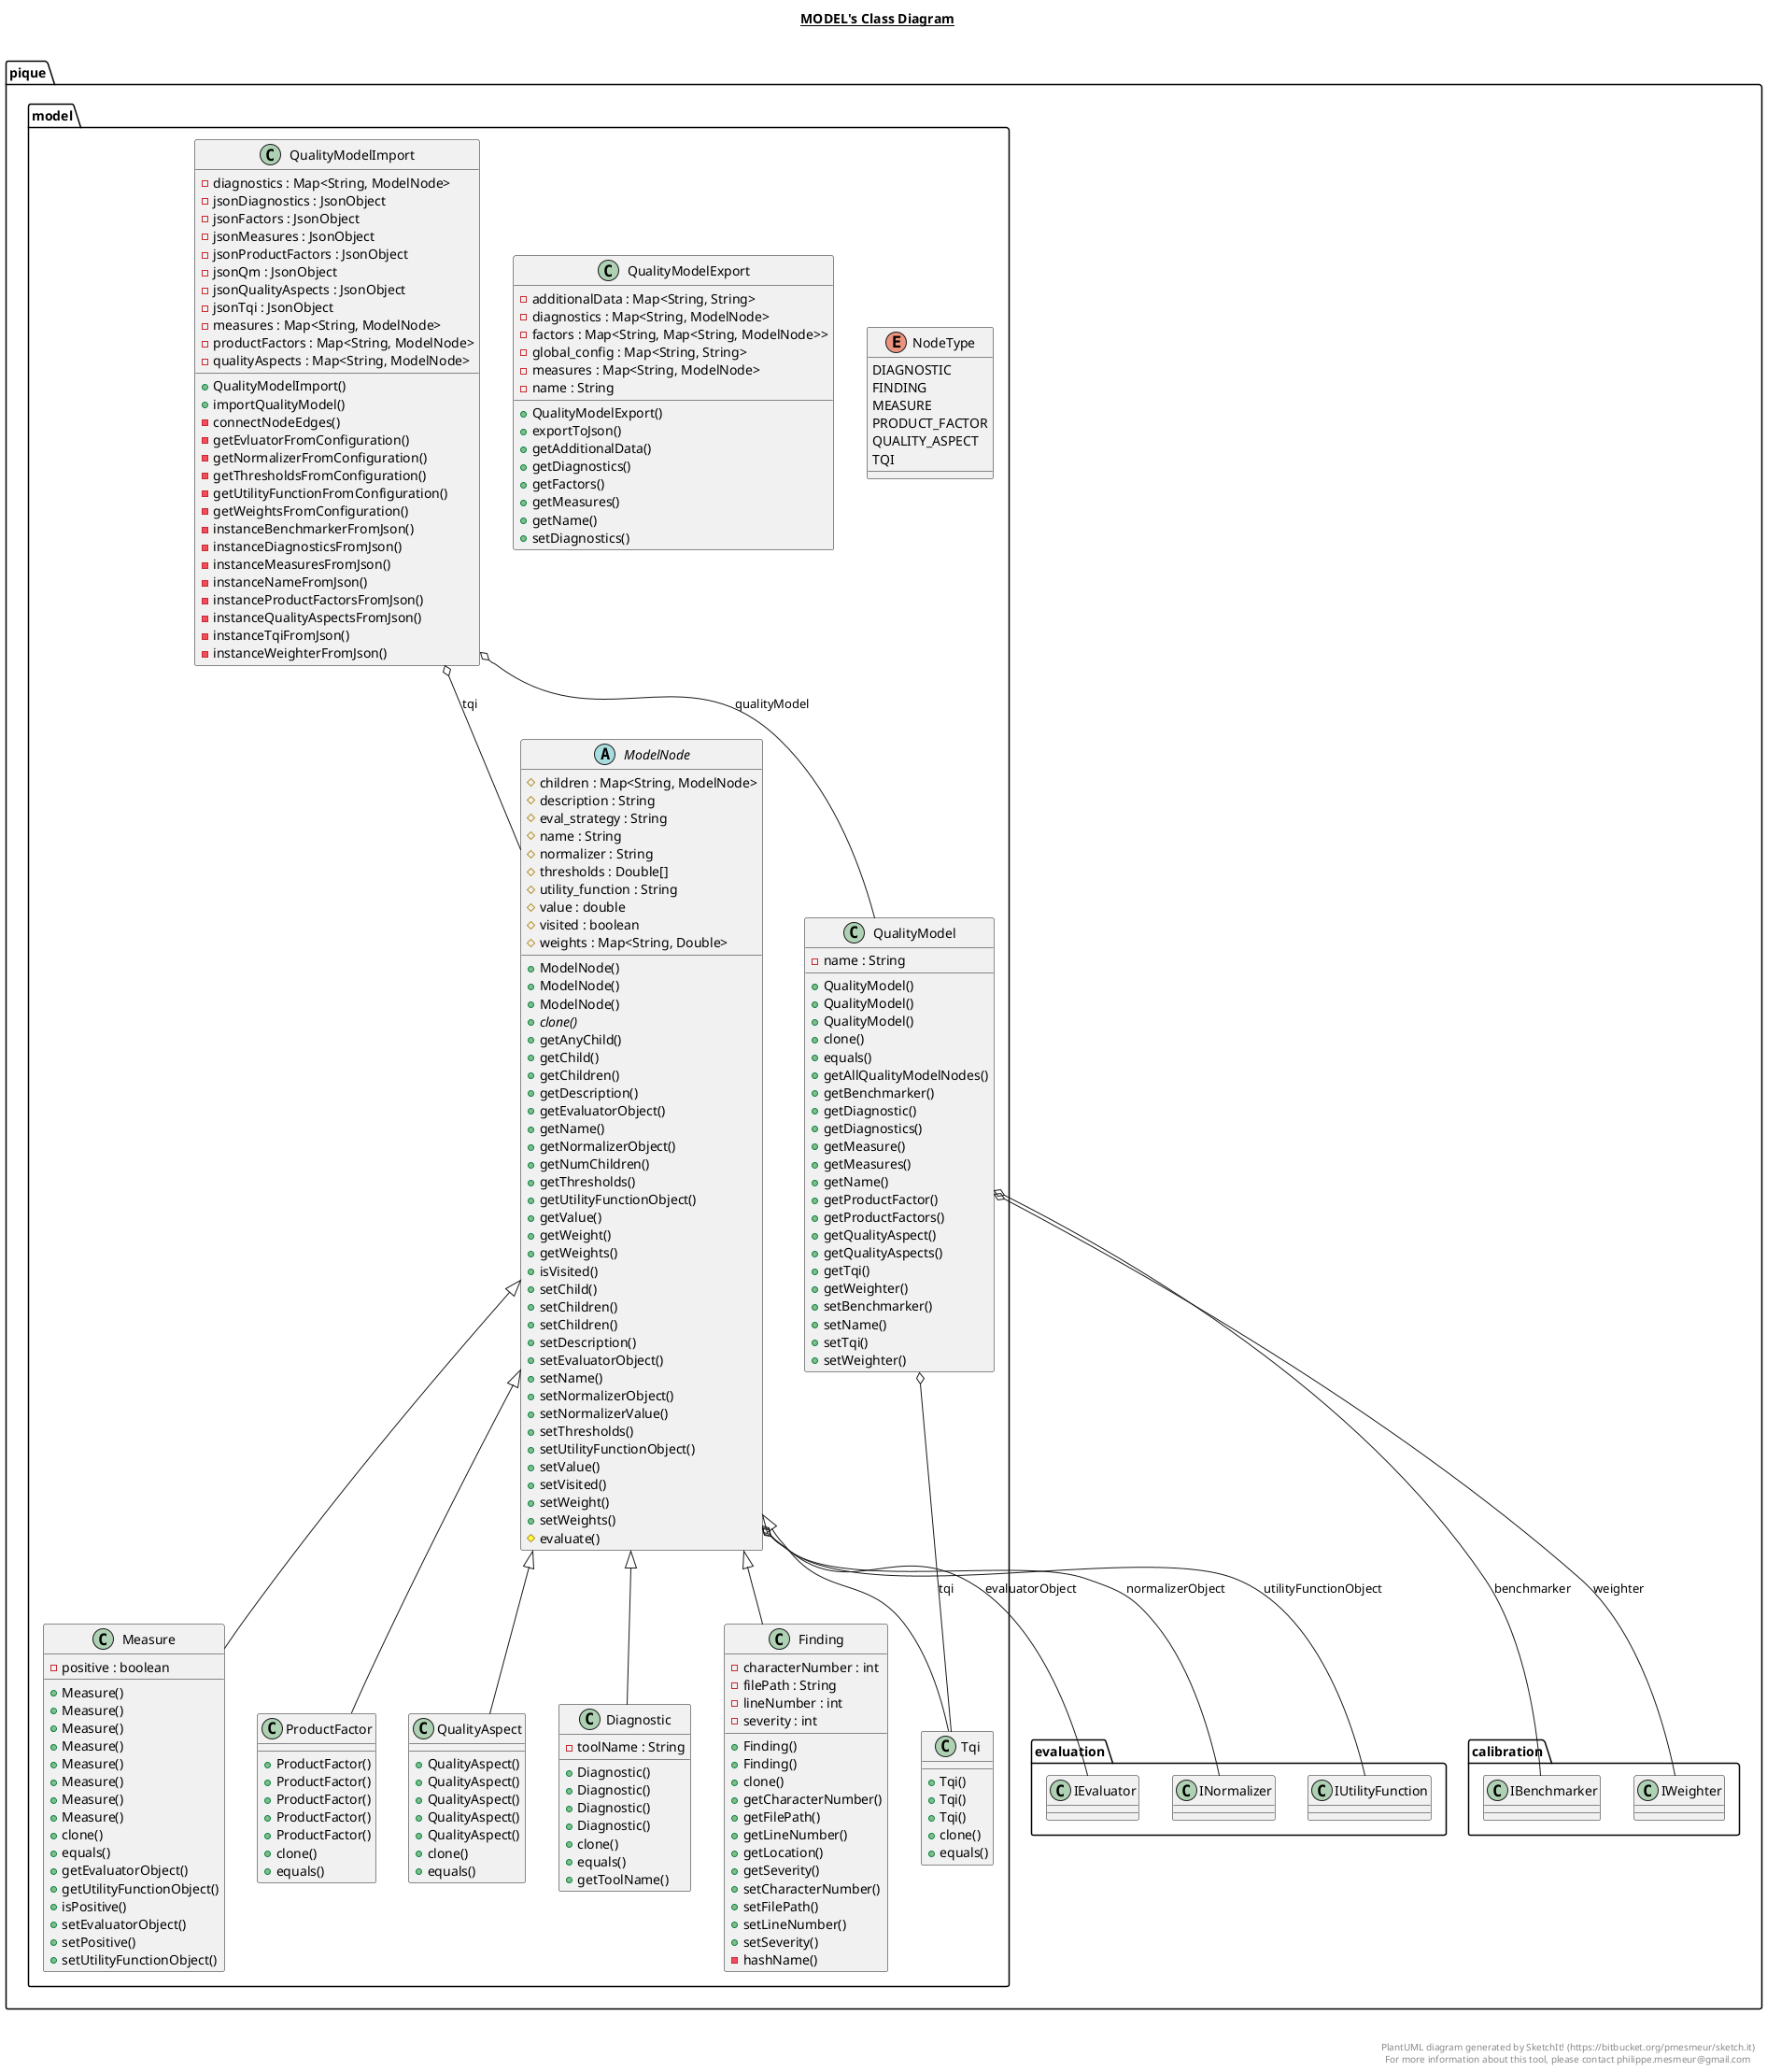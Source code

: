 @startuml

title __MODEL's Class Diagram__\n

  namespace pique.model {
    class pique.model.Diagnostic {
        - toolName : String
        + Diagnostic()
        + Diagnostic()
        + Diagnostic()
        + Diagnostic()
        + clone()
        + equals()
        + getToolName()
    }
  }
  

  namespace pique.model {
    class pique.model.Finding {
        - characterNumber : int
        - filePath : String
        - lineNumber : int
        - severity : int
        + Finding()
        + Finding()
        + clone()
        + getCharacterNumber()
        + getFilePath()
        + getLineNumber()
        + getLocation()
        + getSeverity()
        + setCharacterNumber()
        + setFilePath()
        + setLineNumber()
        + setSeverity()
        - hashName()
    }
  }
  

  namespace pique.model {
    class pique.model.Measure {
        - positive : boolean
        + Measure()
        + Measure()
        + Measure()
        + Measure()
        + Measure()
        + Measure()
        + Measure()
        + Measure()
        + clone()
        + equals()
        + getEvaluatorObject()
        + getUtilityFunctionObject()
        + isPositive()
        + setEvaluatorObject()
        + setPositive()
        + setUtilityFunctionObject()
    }
  }
  

  namespace pique.model {
    abstract class pique.model.ModelNode {
        # children : Map<String, ModelNode>
        # description : String
        # eval_strategy : String
        # name : String
        # normalizer : String
        # thresholds : Double[]
        # utility_function : String
        # value : double
        # visited : boolean
        # weights : Map<String, Double>
        + ModelNode()
        + ModelNode()
        + ModelNode()
        {abstract} + clone()
        + getAnyChild()
        + getChild()
        + getChildren()
        + getDescription()
        + getEvaluatorObject()
        + getName()
        + getNormalizerObject()
        + getNumChildren()
        + getThresholds()
        + getUtilityFunctionObject()
        + getValue()
        + getWeight()
        + getWeights()
        + isVisited()
        + setChild()
        + setChildren()
        + setChildren()
        + setDescription()
        + setEvaluatorObject()
        + setName()
        + setNormalizerObject()
        + setNormalizerValue()
        + setThresholds()
        + setUtilityFunctionObject()
        + setValue()
        + setVisited()
        + setWeight()
        + setWeights()
        # evaluate()
    }
  }
  

  namespace pique.model {
    enum NodeType {
      DIAGNOSTIC
      FINDING
      MEASURE
      PRODUCT_FACTOR
      QUALITY_ASPECT
      TQI
    }
  }
  

  namespace pique.model {
    class pique.model.ProductFactor {
        + ProductFactor()
        + ProductFactor()
        + ProductFactor()
        + ProductFactor()
        + ProductFactor()
        + clone()
        + equals()
    }
  }
  

  namespace pique.model {
    class pique.model.QualityAspect {
        + QualityAspect()
        + QualityAspect()
        + QualityAspect()
        + QualityAspect()
        + QualityAspect()
        + clone()
        + equals()
    }
  }
  

  namespace pique.model {
    class pique.model.QualityModel {
        - name : String
        + QualityModel()
        + QualityModel()
        + QualityModel()
        + clone()
        + equals()
        + getAllQualityModelNodes()
        + getBenchmarker()
        + getDiagnostic()
        + getDiagnostics()
        + getMeasure()
        + getMeasures()
        + getName()
        + getProductFactor()
        + getProductFactors()
        + getQualityAspect()
        + getQualityAspects()
        + getTqi()
        + getWeighter()
        + setBenchmarker()
        + setName()
        + setTqi()
        + setWeighter()
    }
  }
  

  namespace pique.model {
    class pique.model.QualityModelExport {
        - additionalData : Map<String, String>
        - diagnostics : Map<String, ModelNode>
        - factors : Map<String, Map<String, ModelNode>>
        - global_config : Map<String, String>
        - measures : Map<String, ModelNode>
        - name : String
        + QualityModelExport()
        + exportToJson()
        + getAdditionalData()
        + getDiagnostics()
        + getFactors()
        + getMeasures()
        + getName()
        + setDiagnostics()
    }
  }
  

  namespace pique.model {
    class pique.model.QualityModelImport {
        - diagnostics : Map<String, ModelNode>
        - jsonDiagnostics : JsonObject
        - jsonFactors : JsonObject
        - jsonMeasures : JsonObject
        - jsonProductFactors : JsonObject
        - jsonQm : JsonObject
        - jsonQualityAspects : JsonObject
        - jsonTqi : JsonObject
        - measures : Map<String, ModelNode>
        - productFactors : Map<String, ModelNode>
        - qualityAspects : Map<String, ModelNode>
        + QualityModelImport()
        + importQualityModel()
        - connectNodeEdges()
        - getEvluatorFromConfiguration()
        - getNormalizerFromConfiguration()
        - getThresholdsFromConfiguration()
        - getUtilityFunctionFromConfiguration()
        - getWeightsFromConfiguration()
        - instanceBenchmarkerFromJson()
        - instanceDiagnosticsFromJson()
        - instanceMeasuresFromJson()
        - instanceNameFromJson()
        - instanceProductFactorsFromJson()
        - instanceQualityAspectsFromJson()
        - instanceTqiFromJson()
        - instanceWeighterFromJson()
    }
  }
  

  namespace pique.model {
    class pique.model.Tqi {
        + Tqi()
        + Tqi()
        + Tqi()
        + clone()
        + equals()
    }
  }
  

  pique.model.Diagnostic -up-|> pique.model.ModelNode
  pique.model.Finding -up-|> pique.model.ModelNode
  pique.model.Measure -up-|> pique.model.ModelNode
  pique.model.ModelNode o-- pique.evaluation.IEvaluator : evaluatorObject
  pique.model.ModelNode o-- pique.evaluation.INormalizer : normalizerObject
  pique.model.ModelNode o-- pique.evaluation.IUtilityFunction : utilityFunctionObject
  pique.model.ProductFactor -up-|> pique.model.ModelNode
  pique.model.QualityAspect -up-|> pique.model.ModelNode
  pique.model.QualityModel o-- pique.calibration.IBenchmarker : benchmarker
  pique.model.QualityModel o-- pique.model.Tqi : tqi
  pique.model.QualityModel o-- pique.calibration.IWeighter : weighter
  pique.model.QualityModelImport o-- pique.model.QualityModel : qualityModel
  pique.model.QualityModelImport o-- pique.model.ModelNode : tqi
  pique.model.Tqi -up-|> pique.model.ModelNode


right footer


PlantUML diagram generated by SketchIt! (https://bitbucket.org/pmesmeur/sketch.it)
For more information about this tool, please contact philippe.mesmeur@gmail.com
endfooter

@enduml
